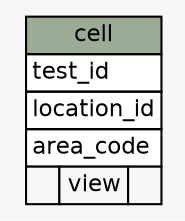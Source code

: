 // dot 2.38.0 on Windows 8 6.2
// SchemaSpy rev 590
digraph "cell" {
  graph [
    rankdir="RL"
    bgcolor="#f7f7f7"
    nodesep="0.18"
    ranksep="0.46"
    fontname="Helvetica"
    fontsize="11"
  ];
  node [
    fontname="Helvetica"
    fontsize="11"
    shape="plaintext"
  ];
  edge [
    arrowsize="0.8"
  ];
  "cell" [
    label=<
    <TABLE BORDER="0" CELLBORDER="1" CELLSPACING="0" BGCOLOR="#ffffff">
      <TR><TD COLSPAN="3" BGCOLOR="#9bab96" ALIGN="CENTER">cell</TD></TR>
      <TR><TD PORT="test_id" COLSPAN="3" ALIGN="LEFT">test_id</TD></TR>
      <TR><TD PORT="location_id" COLSPAN="3" ALIGN="LEFT">location_id</TD></TR>
      <TR><TD PORT="area_code" COLSPAN="3" ALIGN="LEFT">area_code</TD></TR>
      <TR><TD ALIGN="LEFT" BGCOLOR="#f7f7f7">  </TD><TD ALIGN="RIGHT" BGCOLOR="#f7f7f7">view</TD><TD ALIGN="RIGHT" BGCOLOR="#f7f7f7">  </TD></TR>
    </TABLE>>
    URL="tables/cell.html"
    tooltip="cell"
  ];
}
